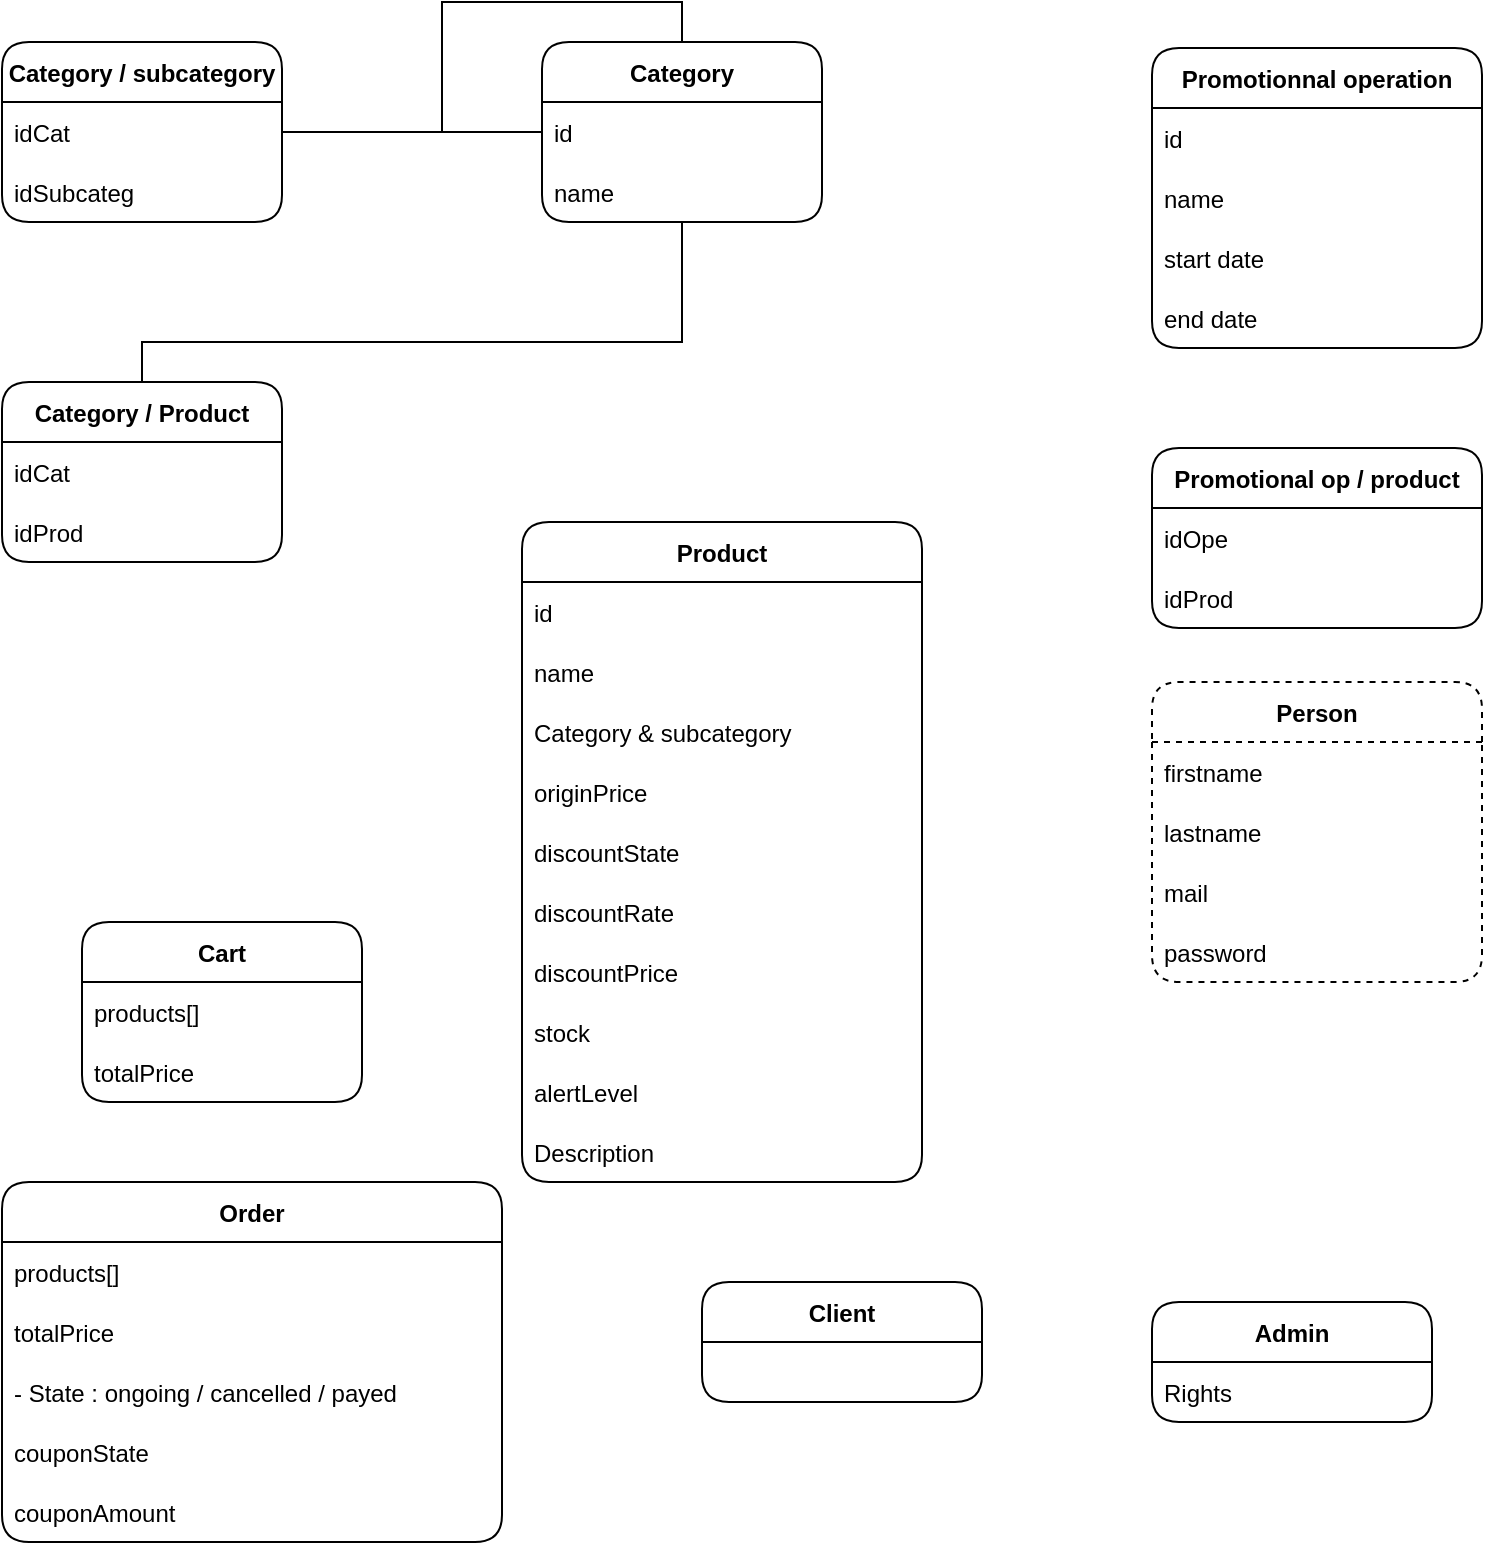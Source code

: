 <mxfile version="17.4.0" type="github">
  <diagram id="vhpuTXRBzaWg03IPp8lz" name="Page-1">
    <mxGraphModel dx="1384" dy="752" grid="1" gridSize="10" guides="1" tooltips="1" connect="1" arrows="1" fold="1" page="1" pageScale="1" pageWidth="827" pageHeight="1169" math="0" shadow="0">
      <root>
        <mxCell id="0" />
        <mxCell id="1" parent="0" />
        <mxCell id="we6FHVSDPOBdcgw_4QG6-78" style="edgeStyle=orthogonalEdgeStyle;rounded=0;orthogonalLoop=1;jettySize=auto;html=1;endArrow=none;endFill=0;entryX=0;entryY=0.5;entryDx=0;entryDy=0;" edge="1" parent="1" source="we6FHVSDPOBdcgw_4QG6-8" target="we6FHVSDPOBdcgw_4QG6-14">
          <mxGeometry relative="1" as="geometry">
            <mxPoint x="320" y="100" as="targetPoint" />
          </mxGeometry>
        </mxCell>
        <mxCell id="we6FHVSDPOBdcgw_4QG6-8" value="Category / subcategory" style="swimlane;fontStyle=1;childLayout=stackLayout;horizontal=1;startSize=30;horizontalStack=0;resizeParent=1;resizeParentMax=0;resizeLast=0;collapsible=1;marginBottom=0;gradientColor=none;rounded=1;" vertex="1" parent="1">
          <mxGeometry x="60" y="30" width="140" height="90" as="geometry" />
        </mxCell>
        <mxCell id="we6FHVSDPOBdcgw_4QG6-9" value="idCat" style="text;strokeColor=none;fillColor=none;align=left;verticalAlign=middle;spacingLeft=4;spacingRight=4;overflow=hidden;points=[[0,0.5],[1,0.5]];portConstraint=eastwest;rotatable=0;" vertex="1" parent="we6FHVSDPOBdcgw_4QG6-8">
          <mxGeometry y="30" width="140" height="30" as="geometry" />
        </mxCell>
        <mxCell id="we6FHVSDPOBdcgw_4QG6-10" value="idSubcateg" style="text;strokeColor=none;fillColor=none;align=left;verticalAlign=middle;spacingLeft=4;spacingRight=4;overflow=hidden;points=[[0,0.5],[1,0.5]];portConstraint=eastwest;rotatable=0;" vertex="1" parent="we6FHVSDPOBdcgw_4QG6-8">
          <mxGeometry y="60" width="140" height="30" as="geometry" />
        </mxCell>
        <mxCell id="we6FHVSDPOBdcgw_4QG6-81" style="edgeStyle=orthogonalEdgeStyle;rounded=0;orthogonalLoop=1;jettySize=auto;html=1;entryX=0.5;entryY=0;entryDx=0;entryDy=0;endArrow=none;endFill=0;" edge="1" parent="1" source="we6FHVSDPOBdcgw_4QG6-13" target="we6FHVSDPOBdcgw_4QG6-38">
          <mxGeometry relative="1" as="geometry">
            <Array as="points">
              <mxPoint x="400" y="180" />
              <mxPoint x="130" y="180" />
            </Array>
          </mxGeometry>
        </mxCell>
        <mxCell id="we6FHVSDPOBdcgw_4QG6-13" value="Category" style="swimlane;fontStyle=1;childLayout=stackLayout;horizontal=1;startSize=30;horizontalStack=0;resizeParent=1;resizeParentMax=0;resizeLast=0;collapsible=1;marginBottom=0;gradientColor=none;rounded=1;" vertex="1" parent="1">
          <mxGeometry x="330" y="30" width="140" height="90" as="geometry" />
        </mxCell>
        <mxCell id="we6FHVSDPOBdcgw_4QG6-14" value="id" style="text;strokeColor=none;fillColor=none;align=left;verticalAlign=middle;spacingLeft=4;spacingRight=4;overflow=hidden;points=[[0,0.5],[1,0.5]];portConstraint=eastwest;rotatable=0;" vertex="1" parent="we6FHVSDPOBdcgw_4QG6-13">
          <mxGeometry y="30" width="140" height="30" as="geometry" />
        </mxCell>
        <mxCell id="we6FHVSDPOBdcgw_4QG6-15" value="name" style="text;strokeColor=none;fillColor=none;align=left;verticalAlign=middle;spacingLeft=4;spacingRight=4;overflow=hidden;points=[[0,0.5],[1,0.5]];portConstraint=eastwest;rotatable=0;" vertex="1" parent="we6FHVSDPOBdcgw_4QG6-13">
          <mxGeometry y="60" width="140" height="30" as="geometry" />
        </mxCell>
        <mxCell id="we6FHVSDPOBdcgw_4QG6-77" style="edgeStyle=orthogonalEdgeStyle;rounded=0;orthogonalLoop=1;jettySize=auto;html=1;exitX=0.5;exitY=0;exitDx=0;exitDy=0;endArrow=none;endFill=0;entryX=0;entryY=0.5;entryDx=0;entryDy=0;" edge="1" parent="we6FHVSDPOBdcgw_4QG6-13" source="we6FHVSDPOBdcgw_4QG6-13" target="we6FHVSDPOBdcgw_4QG6-14">
          <mxGeometry relative="1" as="geometry">
            <Array as="points">
              <mxPoint x="70" y="-20" />
              <mxPoint x="-50" y="-20" />
              <mxPoint x="-50" y="45" />
            </Array>
          </mxGeometry>
        </mxCell>
        <mxCell id="we6FHVSDPOBdcgw_4QG6-21" value="Product" style="swimlane;fontStyle=1;childLayout=stackLayout;horizontal=1;startSize=30;horizontalStack=0;resizeParent=1;resizeParentMax=0;resizeLast=0;collapsible=1;marginBottom=0;gradientColor=none;rounded=1;" vertex="1" parent="1">
          <mxGeometry x="320" y="270" width="200" height="330" as="geometry" />
        </mxCell>
        <mxCell id="we6FHVSDPOBdcgw_4QG6-22" value="id" style="text;strokeColor=none;fillColor=none;align=left;verticalAlign=middle;spacingLeft=4;spacingRight=4;overflow=hidden;points=[[0,0.5],[1,0.5]];portConstraint=eastwest;rotatable=0;" vertex="1" parent="we6FHVSDPOBdcgw_4QG6-21">
          <mxGeometry y="30" width="200" height="30" as="geometry" />
        </mxCell>
        <mxCell id="we6FHVSDPOBdcgw_4QG6-23" value="name" style="text;strokeColor=none;fillColor=none;align=left;verticalAlign=middle;spacingLeft=4;spacingRight=4;overflow=hidden;points=[[0,0.5],[1,0.5]];portConstraint=eastwest;rotatable=0;" vertex="1" parent="we6FHVSDPOBdcgw_4QG6-21">
          <mxGeometry y="60" width="200" height="30" as="geometry" />
        </mxCell>
        <mxCell id="we6FHVSDPOBdcgw_4QG6-29" value="Category &amp; subcategory" style="text;strokeColor=none;fillColor=none;align=left;verticalAlign=middle;spacingLeft=4;spacingRight=4;overflow=hidden;points=[[0,0.5],[1,0.5]];portConstraint=eastwest;rotatable=0;" vertex="1" parent="we6FHVSDPOBdcgw_4QG6-21">
          <mxGeometry y="90" width="200" height="30" as="geometry" />
        </mxCell>
        <mxCell id="we6FHVSDPOBdcgw_4QG6-28" value="originPrice" style="text;strokeColor=none;fillColor=none;align=left;verticalAlign=middle;spacingLeft=4;spacingRight=4;overflow=hidden;points=[[0,0.5],[1,0.5]];portConstraint=eastwest;rotatable=0;" vertex="1" parent="we6FHVSDPOBdcgw_4QG6-21">
          <mxGeometry y="120" width="200" height="30" as="geometry" />
        </mxCell>
        <mxCell id="we6FHVSDPOBdcgw_4QG6-30" value="discountState" style="text;strokeColor=none;fillColor=none;align=left;verticalAlign=middle;spacingLeft=4;spacingRight=4;overflow=hidden;points=[[0,0.5],[1,0.5]];portConstraint=eastwest;rotatable=0;" vertex="1" parent="we6FHVSDPOBdcgw_4QG6-21">
          <mxGeometry y="150" width="200" height="30" as="geometry" />
        </mxCell>
        <mxCell id="we6FHVSDPOBdcgw_4QG6-31" value="discountRate" style="text;strokeColor=none;fillColor=none;align=left;verticalAlign=middle;spacingLeft=4;spacingRight=4;overflow=hidden;points=[[0,0.5],[1,0.5]];portConstraint=eastwest;rotatable=0;" vertex="1" parent="we6FHVSDPOBdcgw_4QG6-21">
          <mxGeometry y="180" width="200" height="30" as="geometry" />
        </mxCell>
        <mxCell id="we6FHVSDPOBdcgw_4QG6-32" value="discountPrice" style="text;strokeColor=none;fillColor=none;align=left;verticalAlign=middle;spacingLeft=4;spacingRight=4;overflow=hidden;points=[[0,0.5],[1,0.5]];portConstraint=eastwest;rotatable=0;" vertex="1" parent="we6FHVSDPOBdcgw_4QG6-21">
          <mxGeometry y="210" width="200" height="30" as="geometry" />
        </mxCell>
        <mxCell id="we6FHVSDPOBdcgw_4QG6-34" value="stock" style="text;strokeColor=none;fillColor=none;align=left;verticalAlign=middle;spacingLeft=4;spacingRight=4;overflow=hidden;points=[[0,0.5],[1,0.5]];portConstraint=eastwest;rotatable=0;" vertex="1" parent="we6FHVSDPOBdcgw_4QG6-21">
          <mxGeometry y="240" width="200" height="30" as="geometry" />
        </mxCell>
        <mxCell id="we6FHVSDPOBdcgw_4QG6-35" value="alertLevel" style="text;strokeColor=none;fillColor=none;align=left;verticalAlign=middle;spacingLeft=4;spacingRight=4;overflow=hidden;points=[[0,0.5],[1,0.5]];portConstraint=eastwest;rotatable=0;" vertex="1" parent="we6FHVSDPOBdcgw_4QG6-21">
          <mxGeometry y="270" width="200" height="30" as="geometry" />
        </mxCell>
        <mxCell id="we6FHVSDPOBdcgw_4QG6-36" value="Description" style="text;strokeColor=none;fillColor=none;align=left;verticalAlign=middle;spacingLeft=4;spacingRight=4;overflow=hidden;points=[[0,0.5],[1,0.5]];portConstraint=eastwest;rotatable=0;" vertex="1" parent="we6FHVSDPOBdcgw_4QG6-21">
          <mxGeometry y="300" width="200" height="30" as="geometry" />
        </mxCell>
        <mxCell id="we6FHVSDPOBdcgw_4QG6-38" value="Category / Product" style="swimlane;fontStyle=1;childLayout=stackLayout;horizontal=1;startSize=30;horizontalStack=0;resizeParent=1;resizeParentMax=0;resizeLast=0;collapsible=1;marginBottom=0;gradientColor=none;rounded=1;" vertex="1" parent="1">
          <mxGeometry x="60" y="200" width="140" height="90" as="geometry" />
        </mxCell>
        <mxCell id="we6FHVSDPOBdcgw_4QG6-39" value="idCat" style="text;strokeColor=none;fillColor=none;align=left;verticalAlign=middle;spacingLeft=4;spacingRight=4;overflow=hidden;points=[[0,0.5],[1,0.5]];portConstraint=eastwest;rotatable=0;" vertex="1" parent="we6FHVSDPOBdcgw_4QG6-38">
          <mxGeometry y="30" width="140" height="30" as="geometry" />
        </mxCell>
        <mxCell id="we6FHVSDPOBdcgw_4QG6-40" value="idProd" style="text;strokeColor=none;fillColor=none;align=left;verticalAlign=middle;spacingLeft=4;spacingRight=4;overflow=hidden;points=[[0,0.5],[1,0.5]];portConstraint=eastwest;rotatable=0;" vertex="1" parent="we6FHVSDPOBdcgw_4QG6-38">
          <mxGeometry y="60" width="140" height="30" as="geometry" />
        </mxCell>
        <mxCell id="we6FHVSDPOBdcgw_4QG6-41" value="Promotionnal operation" style="swimlane;fontStyle=1;childLayout=stackLayout;horizontal=1;startSize=30;horizontalStack=0;resizeParent=1;resizeParentMax=0;resizeLast=0;collapsible=1;marginBottom=0;gradientColor=none;rounded=1;" vertex="1" parent="1">
          <mxGeometry x="635" y="33" width="165" height="150" as="geometry" />
        </mxCell>
        <mxCell id="we6FHVSDPOBdcgw_4QG6-42" value="id" style="text;strokeColor=none;fillColor=none;align=left;verticalAlign=middle;spacingLeft=4;spacingRight=4;overflow=hidden;points=[[0,0.5],[1,0.5]];portConstraint=eastwest;rotatable=0;" vertex="1" parent="we6FHVSDPOBdcgw_4QG6-41">
          <mxGeometry y="30" width="165" height="30" as="geometry" />
        </mxCell>
        <mxCell id="we6FHVSDPOBdcgw_4QG6-43" value="name" style="text;strokeColor=none;fillColor=none;align=left;verticalAlign=middle;spacingLeft=4;spacingRight=4;overflow=hidden;points=[[0,0.5],[1,0.5]];portConstraint=eastwest;rotatable=0;" vertex="1" parent="we6FHVSDPOBdcgw_4QG6-41">
          <mxGeometry y="60" width="165" height="30" as="geometry" />
        </mxCell>
        <mxCell id="we6FHVSDPOBdcgw_4QG6-44" value="start date" style="text;strokeColor=none;fillColor=none;align=left;verticalAlign=middle;spacingLeft=4;spacingRight=4;overflow=hidden;points=[[0,0.5],[1,0.5]];portConstraint=eastwest;rotatable=0;" vertex="1" parent="we6FHVSDPOBdcgw_4QG6-41">
          <mxGeometry y="90" width="165" height="30" as="geometry" />
        </mxCell>
        <mxCell id="we6FHVSDPOBdcgw_4QG6-45" value="end date" style="text;strokeColor=none;fillColor=none;align=left;verticalAlign=middle;spacingLeft=4;spacingRight=4;overflow=hidden;points=[[0,0.5],[1,0.5]];portConstraint=eastwest;rotatable=0;" vertex="1" parent="we6FHVSDPOBdcgw_4QG6-41">
          <mxGeometry y="120" width="165" height="30" as="geometry" />
        </mxCell>
        <mxCell id="we6FHVSDPOBdcgw_4QG6-47" value="Promotional op / product" style="swimlane;fontStyle=1;childLayout=stackLayout;horizontal=1;startSize=30;horizontalStack=0;resizeParent=1;resizeParentMax=0;resizeLast=0;collapsible=1;marginBottom=0;gradientColor=none;rounded=1;" vertex="1" parent="1">
          <mxGeometry x="635" y="233" width="165" height="90" as="geometry" />
        </mxCell>
        <mxCell id="we6FHVSDPOBdcgw_4QG6-48" value="idOpe" style="text;strokeColor=none;fillColor=none;align=left;verticalAlign=middle;spacingLeft=4;spacingRight=4;overflow=hidden;points=[[0,0.5],[1,0.5]];portConstraint=eastwest;rotatable=0;" vertex="1" parent="we6FHVSDPOBdcgw_4QG6-47">
          <mxGeometry y="30" width="165" height="30" as="geometry" />
        </mxCell>
        <mxCell id="we6FHVSDPOBdcgw_4QG6-49" value="idProd" style="text;strokeColor=none;fillColor=none;align=left;verticalAlign=middle;spacingLeft=4;spacingRight=4;overflow=hidden;points=[[0,0.5],[1,0.5]];portConstraint=eastwest;rotatable=0;" vertex="1" parent="we6FHVSDPOBdcgw_4QG6-47">
          <mxGeometry y="60" width="165" height="30" as="geometry" />
        </mxCell>
        <mxCell id="we6FHVSDPOBdcgw_4QG6-50" value="Person" style="swimlane;fontStyle=1;childLayout=stackLayout;horizontal=1;startSize=30;horizontalStack=0;resizeParent=1;resizeParentMax=0;resizeLast=0;collapsible=1;marginBottom=0;gradientColor=none;rounded=1;dashed=1;" vertex="1" parent="1">
          <mxGeometry x="635" y="350" width="165" height="150" as="geometry" />
        </mxCell>
        <mxCell id="we6FHVSDPOBdcgw_4QG6-51" value="firstname" style="text;strokeColor=none;fillColor=none;align=left;verticalAlign=middle;spacingLeft=4;spacingRight=4;overflow=hidden;points=[[0,0.5],[1,0.5]];portConstraint=eastwest;rotatable=0;" vertex="1" parent="we6FHVSDPOBdcgw_4QG6-50">
          <mxGeometry y="30" width="165" height="30" as="geometry" />
        </mxCell>
        <mxCell id="we6FHVSDPOBdcgw_4QG6-52" value="lastname" style="text;strokeColor=none;fillColor=none;align=left;verticalAlign=middle;spacingLeft=4;spacingRight=4;overflow=hidden;points=[[0,0.5],[1,0.5]];portConstraint=eastwest;rotatable=0;" vertex="1" parent="we6FHVSDPOBdcgw_4QG6-50">
          <mxGeometry y="60" width="165" height="30" as="geometry" />
        </mxCell>
        <mxCell id="we6FHVSDPOBdcgw_4QG6-53" value="mail" style="text;strokeColor=none;fillColor=none;align=left;verticalAlign=middle;spacingLeft=4;spacingRight=4;overflow=hidden;points=[[0,0.5],[1,0.5]];portConstraint=eastwest;rotatable=0;" vertex="1" parent="we6FHVSDPOBdcgw_4QG6-50">
          <mxGeometry y="90" width="165" height="30" as="geometry" />
        </mxCell>
        <mxCell id="we6FHVSDPOBdcgw_4QG6-54" value="password" style="text;strokeColor=none;fillColor=none;align=left;verticalAlign=middle;spacingLeft=4;spacingRight=4;overflow=hidden;points=[[0,0.5],[1,0.5]];portConstraint=eastwest;rotatable=0;" vertex="1" parent="we6FHVSDPOBdcgw_4QG6-50">
          <mxGeometry y="120" width="165" height="30" as="geometry" />
        </mxCell>
        <mxCell id="we6FHVSDPOBdcgw_4QG6-56" value="Cart" style="swimlane;fontStyle=1;childLayout=stackLayout;horizontal=1;startSize=30;horizontalStack=0;resizeParent=1;resizeParentMax=0;resizeLast=0;collapsible=1;marginBottom=0;gradientColor=none;rounded=1;" vertex="1" parent="1">
          <mxGeometry x="100" y="470" width="140" height="90" as="geometry" />
        </mxCell>
        <mxCell id="we6FHVSDPOBdcgw_4QG6-57" value="products[]" style="text;strokeColor=none;fillColor=none;align=left;verticalAlign=middle;spacingLeft=4;spacingRight=4;overflow=hidden;points=[[0,0.5],[1,0.5]];portConstraint=eastwest;rotatable=0;" vertex="1" parent="we6FHVSDPOBdcgw_4QG6-56">
          <mxGeometry y="30" width="140" height="30" as="geometry" />
        </mxCell>
        <mxCell id="we6FHVSDPOBdcgw_4QG6-58" value="totalPrice" style="text;strokeColor=none;fillColor=none;align=left;verticalAlign=middle;spacingLeft=4;spacingRight=4;overflow=hidden;points=[[0,0.5],[1,0.5]];portConstraint=eastwest;rotatable=0;" vertex="1" parent="we6FHVSDPOBdcgw_4QG6-56">
          <mxGeometry y="60" width="140" height="30" as="geometry" />
        </mxCell>
        <mxCell id="we6FHVSDPOBdcgw_4QG6-59" value="Order" style="swimlane;fontStyle=1;childLayout=stackLayout;horizontal=1;startSize=30;horizontalStack=0;resizeParent=1;resizeParentMax=0;resizeLast=0;collapsible=1;marginBottom=0;gradientColor=none;rounded=1;" vertex="1" parent="1">
          <mxGeometry x="60" y="600" width="250" height="180" as="geometry" />
        </mxCell>
        <mxCell id="we6FHVSDPOBdcgw_4QG6-60" value="products[]" style="text;strokeColor=none;fillColor=none;align=left;verticalAlign=middle;spacingLeft=4;spacingRight=4;overflow=hidden;points=[[0,0.5],[1,0.5]];portConstraint=eastwest;rotatable=0;" vertex="1" parent="we6FHVSDPOBdcgw_4QG6-59">
          <mxGeometry y="30" width="250" height="30" as="geometry" />
        </mxCell>
        <mxCell id="we6FHVSDPOBdcgw_4QG6-61" value="totalPrice" style="text;strokeColor=none;fillColor=none;align=left;verticalAlign=middle;spacingLeft=4;spacingRight=4;overflow=hidden;points=[[0,0.5],[1,0.5]];portConstraint=eastwest;rotatable=0;" vertex="1" parent="we6FHVSDPOBdcgw_4QG6-59">
          <mxGeometry y="60" width="250" height="30" as="geometry" />
        </mxCell>
        <mxCell id="we6FHVSDPOBdcgw_4QG6-62" value="- State : ongoing / cancelled / payed" style="text;strokeColor=none;fillColor=none;align=left;verticalAlign=middle;spacingLeft=4;spacingRight=4;overflow=hidden;points=[[0,0.5],[1,0.5]];portConstraint=eastwest;rotatable=0;" vertex="1" parent="we6FHVSDPOBdcgw_4QG6-59">
          <mxGeometry y="90" width="250" height="30" as="geometry" />
        </mxCell>
        <mxCell id="we6FHVSDPOBdcgw_4QG6-63" value="couponState" style="text;strokeColor=none;fillColor=none;align=left;verticalAlign=middle;spacingLeft=4;spacingRight=4;overflow=hidden;points=[[0,0.5],[1,0.5]];portConstraint=eastwest;rotatable=0;" vertex="1" parent="we6FHVSDPOBdcgw_4QG6-59">
          <mxGeometry y="120" width="250" height="30" as="geometry" />
        </mxCell>
        <mxCell id="we6FHVSDPOBdcgw_4QG6-65" value="couponAmount" style="text;strokeColor=none;fillColor=none;align=left;verticalAlign=middle;spacingLeft=4;spacingRight=4;overflow=hidden;points=[[0,0.5],[1,0.5]];portConstraint=eastwest;rotatable=0;" vertex="1" parent="we6FHVSDPOBdcgw_4QG6-59">
          <mxGeometry y="150" width="250" height="30" as="geometry" />
        </mxCell>
        <mxCell id="we6FHVSDPOBdcgw_4QG6-66" value="Client" style="swimlane;fontStyle=1;childLayout=stackLayout;horizontal=1;startSize=30;horizontalStack=0;resizeParent=1;resizeParentMax=0;resizeLast=0;collapsible=1;marginBottom=0;gradientColor=none;rounded=1;" vertex="1" parent="1">
          <mxGeometry x="410" y="650" width="140" height="60" as="geometry" />
        </mxCell>
        <mxCell id="we6FHVSDPOBdcgw_4QG6-72" value="Admin" style="swimlane;fontStyle=1;childLayout=stackLayout;horizontal=1;startSize=30;horizontalStack=0;resizeParent=1;resizeParentMax=0;resizeLast=0;collapsible=1;marginBottom=0;gradientColor=none;rounded=1;" vertex="1" parent="1">
          <mxGeometry x="635" y="660" width="140" height="60" as="geometry" />
        </mxCell>
        <mxCell id="we6FHVSDPOBdcgw_4QG6-73" value="Rights" style="text;strokeColor=none;fillColor=none;align=left;verticalAlign=middle;spacingLeft=4;spacingRight=4;overflow=hidden;points=[[0,0.5],[1,0.5]];portConstraint=eastwest;rotatable=0;" vertex="1" parent="we6FHVSDPOBdcgw_4QG6-72">
          <mxGeometry y="30" width="140" height="30" as="geometry" />
        </mxCell>
      </root>
    </mxGraphModel>
  </diagram>
</mxfile>
